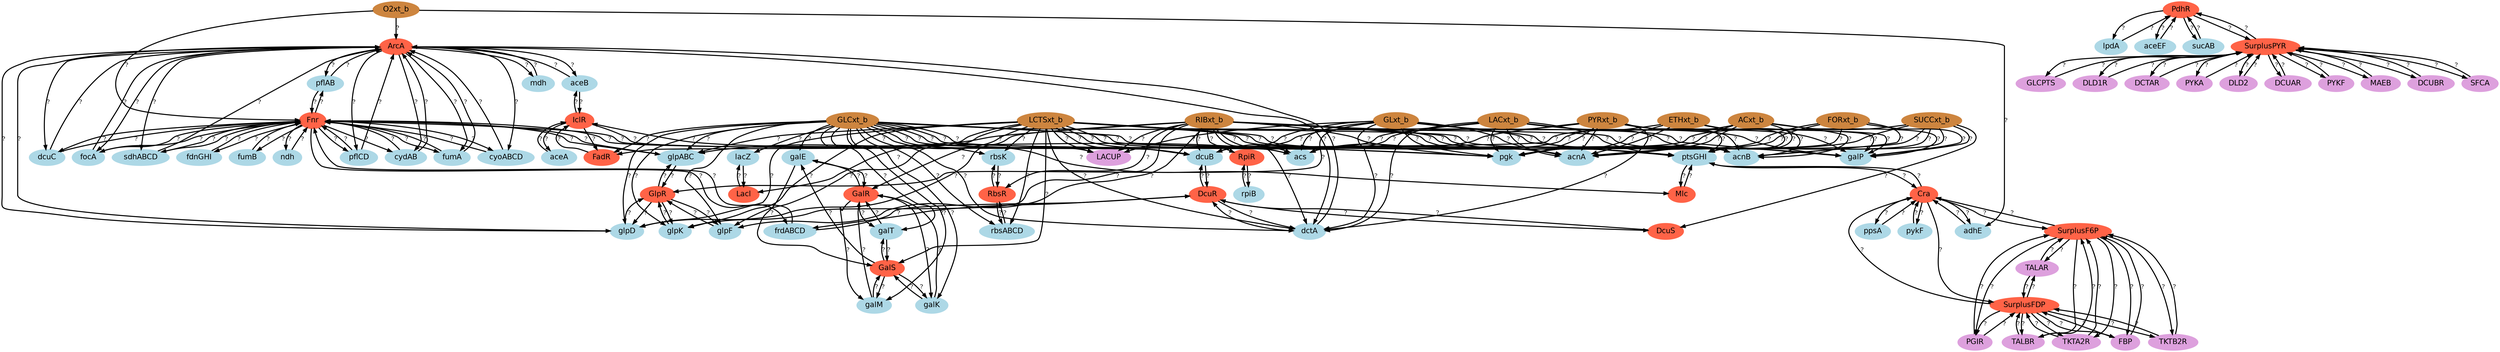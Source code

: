 digraph  {
ArcA [color=tomato, fillcolor=tomato, fontname=Helvetica, fontsize=18, shape=ellipse, style="filled, bold"];
pflAB [color=lightblue, fillcolor=lightblue, fontname=Helvetica, fontsize=18, shape=ellipse, style="filled, bold"];
glpD [color=lightblue, fillcolor=lightblue, fontname=Helvetica, fontsize=18, shape=ellipse, style="filled, bold"];
sdhABCD [color=lightblue, fillcolor=lightblue, fontname=Helvetica, fontsize=18, shape=ellipse, style="filled, bold"];
cyoABCD [color=lightblue, fillcolor=lightblue, fontname=Helvetica, fontsize=18, shape=ellipse, style="filled, bold"];
pflCD [color=lightblue, fillcolor=lightblue, fontname=Helvetica, fontsize=18, shape=ellipse, style="filled, bold"];
focA [color=lightblue, fillcolor=lightblue, fontname=Helvetica, fontsize=18, shape=ellipse, style="filled, bold"];
cydAB [color=lightblue, fillcolor=lightblue, fontname=Helvetica, fontsize=18, shape=ellipse, style="filled, bold"];
mdh [color=lightblue, fillcolor=lightblue, fontname=Helvetica, fontsize=18, shape=ellipse, style="filled, bold"];
fumA [color=lightblue, fillcolor=lightblue, fontname=Helvetica, fontsize=18, shape=ellipse, style="filled, bold"];
aceB [color=lightblue, fillcolor=lightblue, fontname=Helvetica, fontsize=18, shape=ellipse, style="filled, bold"];
dctA [color=lightblue, fillcolor=lightblue, fontname=Helvetica, fontsize=18, shape=ellipse, style="filled, bold"];
dcuC [color=lightblue, fillcolor=lightblue, fontname=Helvetica, fontsize=18, shape=ellipse, style="filled, bold"];
Cra [color=tomato, fillcolor=tomato, fontname=Helvetica, fontsize=18, shape=ellipse, style="filled, bold"];
pykF [color=lightblue, fillcolor=lightblue, fontname=Helvetica, fontsize=18, shape=ellipse, style="filled, bold"];
ppsA [color=lightblue, fillcolor=lightblue, fontname=Helvetica, fontsize=18, shape=ellipse, style="filled, bold"];
ptsGHI [color=lightblue, fillcolor=lightblue, fontname=Helvetica, fontsize=18, shape=ellipse, style="filled, bold"];
adhE [color=lightblue, fillcolor=lightblue, fontname=Helvetica, fontsize=18, shape=ellipse, style="filled, bold"];
DcuR [color=tomato, fillcolor=tomato, fontname=Helvetica, fontsize=18, shape=ellipse, style="filled, bold"];
dcuB [color=lightblue, fillcolor=lightblue, fontname=Helvetica, fontsize=18, shape=ellipse, style="filled, bold"];
frdABCD [color=lightblue, fillcolor=lightblue, fontname=Helvetica, fontsize=18, shape=ellipse, style="filled, bold"];
DcuS [color=tomato, fillcolor=tomato, fontname=Helvetica, fontsize=18, shape=ellipse, style="filled, bold"];
FadR [color=tomato, fillcolor=tomato, fontname=Helvetica, fontsize=18, shape=ellipse, style="filled, bold"];
IclR [color=tomato, fillcolor=tomato, fontname=Helvetica, fontsize=18, shape=ellipse, style="filled, bold"];
Fnr [color=tomato, fillcolor=tomato, fontname=Helvetica, fontsize=18, shape=ellipse, style="filled, bold"];
fdnGHI [color=lightblue, fillcolor=lightblue, fontname=Helvetica, fontsize=18, shape=ellipse, style="filled, bold"];
fumB [color=lightblue, fillcolor=lightblue, fontname=Helvetica, fontsize=18, shape=ellipse, style="filled, bold"];
glpABC [color=lightblue, fillcolor=lightblue, fontname=Helvetica, fontsize=18, shape=ellipse, style="filled, bold"];
ndh [color=lightblue, fillcolor=lightblue, fontname=Helvetica, fontsize=18, shape=ellipse, style="filled, bold"];
GalR [color=tomato, fillcolor=tomato, fontname=Helvetica, fontsize=18, shape=ellipse, style="filled, bold"];
galE [color=lightblue, fillcolor=lightblue, fontname=Helvetica, fontsize=18, shape=ellipse, style="filled, bold"];
galM [color=lightblue, fillcolor=lightblue, fontname=Helvetica, fontsize=18, shape=ellipse, style="filled, bold"];
galK [color=lightblue, fillcolor=lightblue, fontname=Helvetica, fontsize=18, shape=ellipse, style="filled, bold"];
galT [color=lightblue, fillcolor=lightblue, fontname=Helvetica, fontsize=18, shape=ellipse, style="filled, bold"];
GalS [color=tomato, fillcolor=tomato, fontname=Helvetica, fontsize=18, shape=ellipse, style="filled, bold"];
GlpR [color=tomato, fillcolor=tomato, fontname=Helvetica, fontsize=18, shape=ellipse, style="filled, bold"];
glpK [color=lightblue, fillcolor=lightblue, fontname=Helvetica, fontsize=18, shape=ellipse, style="filled, bold"];
glpF [color=lightblue, fillcolor=lightblue, fontname=Helvetica, fontsize=18, shape=ellipse, style="filled, bold"];
aceA [color=lightblue, fillcolor=lightblue, fontname=Helvetica, fontsize=18, shape=ellipse, style="filled, bold"];
acs [color=lightblue, fillcolor=lightblue, fontname=Helvetica, fontsize=18, shape=ellipse, style="filled, bold"];
Lacl [color=tomato, fillcolor=tomato, fontname=Helvetica, fontsize=18, shape=ellipse, style="filled, bold"];
lacZ [color=lightblue, fillcolor=lightblue, fontname=Helvetica, fontsize=18, shape=ellipse, style="filled, bold"];
Mlc [color=tomato, fillcolor=tomato, fontname=Helvetica, fontsize=18, shape=ellipse, style="filled, bold"];
PdhR [color=tomato, fillcolor=tomato, fontname=Helvetica, fontsize=18, shape=ellipse, style="filled, bold"];
lpdA [color=lightblue, fillcolor=lightblue, fontname=Helvetica, fontsize=18, shape=ellipse, style="filled, bold"];
aceEF [color=lightblue, fillcolor=lightblue, fontname=Helvetica, fontsize=18, shape=ellipse, style="filled, bold"];
sucAB [color=lightblue, fillcolor=lightblue, fontname=Helvetica, fontsize=18, shape=ellipse, style="filled, bold"];
RbsR [color=tomato, fillcolor=tomato, fontname=Helvetica, fontsize=18, shape=ellipse, style="filled, bold"];
rbsK [color=lightblue, fillcolor=lightblue, fontname=Helvetica, fontsize=18, shape=ellipse, style="filled, bold"];
rbsABCD [color=lightblue, fillcolor=lightblue, fontname=Helvetica, fontsize=18, shape=ellipse, style="filled, bold"];
RpiR [color=tomato, fillcolor=tomato, fontname=Helvetica, fontsize=18, shape=ellipse, style="filled, bold"];
rpiB [color=lightblue, fillcolor=lightblue, fontname=Helvetica, fontsize=18, shape=ellipse, style="filled, bold"];
SurplusFDP [color=tomato, fillcolor=tomato, fontname=Helvetica, fontsize=18, shape=ellipse, style="filled, bold"];
SurplusF6P [color=tomato, fillcolor=tomato, fontname=Helvetica, fontsize=18, shape=ellipse, style="filled, bold"];
SurplusPYR [color=tomato, fillcolor=tomato, fontname=Helvetica, fontsize=18, shape=ellipse, style="filled, bold"];
GLCxt_b [color=peru, fillcolor=peru, fontname=Helvetica, fontsize=18, shape=ellipse, style="filled, bold"];
galP [color=lightblue, fillcolor=lightblue, fontname=Helvetica, fontsize=18, shape=ellipse, style="filled, bold"];
acnB [color=lightblue, fillcolor=lightblue, fontname=Helvetica, fontsize=18, shape=ellipse, style="filled, bold"];
acnA [color=lightblue, fillcolor=lightblue, fontname=Helvetica, fontsize=18, shape=ellipse, style="filled, bold"];
pgk [color=lightblue, fillcolor=lightblue, fontname=Helvetica, fontsize=18, shape=ellipse, style="filled, bold"];
LACUP [color=plum, fillcolor=plum, fontname=Helvetica, fontsize=18, shape=ellipse, style="filled, bold"];
RIBxt_b [color=peru, fillcolor=peru, fontname=Helvetica, fontsize=18, shape=ellipse, style="filled, bold"];
PGIR [color=plum, fillcolor=plum, fontname=Helvetica, fontsize=18, shape=ellipse, style="filled, bold"];
O2xt_b [color=peru, fillcolor=peru, fontname=Helvetica, fontsize=18, shape=ellipse, style="filled, bold"];
LACxt_b [color=peru, fillcolor=peru, fontname=Helvetica, fontsize=18, shape=ellipse, style="filled, bold"];
ACxt_b [color=peru, fillcolor=peru, fontname=Helvetica, fontsize=18, shape=ellipse, style="filled, bold"];
GLCPTS [color=plum, fillcolor=plum, fontname=Helvetica, fontsize=18, shape=ellipse, style="filled, bold"];
ETHxt_b [color=peru, fillcolor=peru, fontname=Helvetica, fontsize=18, shape=ellipse, style="filled, bold"];
LCTSxt_b [color=peru, fillcolor=peru, fontname=Helvetica, fontsize=18, shape=ellipse, style="filled, bold"];
SUCCxt_b [color=peru, fillcolor=peru, fontname=Helvetica, fontsize=18, shape=ellipse, style="filled, bold"];
DLD1R [color=plum, fillcolor=plum, fontname=Helvetica, fontsize=18, shape=ellipse, style="filled, bold"];
PYRxt_b [color=peru, fillcolor=peru, fontname=Helvetica, fontsize=18, shape=ellipse, style="filled, bold"];
FORxt_b [color=peru, fillcolor=peru, fontname=Helvetica, fontsize=18, shape=ellipse, style="filled, bold"];
GLxt_b [color=peru, fillcolor=peru, fontname=Helvetica, fontsize=18, shape=ellipse, style="filled, bold"];
DCTAR [color=plum, fillcolor=plum, fontname=Helvetica, fontsize=18, shape=ellipse, style="filled, bold"];
PYKA [color=plum, fillcolor=plum, fontname=Helvetica, fontsize=18, shape=ellipse, style="filled, bold"];
TKTA2R [color=plum, fillcolor=plum, fontname=Helvetica, fontsize=18, shape=ellipse, style="filled, bold"];
TKTB2R [color=plum, fillcolor=plum, fontname=Helvetica, fontsize=18, shape=ellipse, style="filled, bold"];
DLD2 [color=plum, fillcolor=plum, fontname=Helvetica, fontsize=18, shape=ellipse, style="filled, bold"];
DCUAR [color=plum, fillcolor=plum, fontname=Helvetica, fontsize=18, shape=ellipse, style="filled, bold"];
TALBR [color=plum, fillcolor=plum, fontname=Helvetica, fontsize=18, shape=ellipse, style="filled, bold"];
PYKF [color=plum, fillcolor=plum, fontname=Helvetica, fontsize=18, shape=ellipse, style="filled, bold"];
FBP [color=plum, fillcolor=plum, fontname=Helvetica, fontsize=18, shape=ellipse, style="filled, bold"];
TALAR [color=plum, fillcolor=plum, fontname=Helvetica, fontsize=18, shape=ellipse, style="filled, bold"];
MAEB [color=plum, fillcolor=plum, fontname=Helvetica, fontsize=18, shape=ellipse, style="filled, bold"];
DCUBR [color=plum, fillcolor=plum, fontname=Helvetica, fontsize=18, shape=ellipse, style="filled, bold"];
SFCA [color=plum, fillcolor=plum, fontname=Helvetica, fontsize=18, shape=ellipse, style="filled, bold"];
ArcA -> pflAB  [arrowhead=normal, color=black, dir=forward, key=0, label="?", penwidth="2.5", sign=0];
ArcA -> glpD  [arrowhead=normal, color=black, dir=forward, key=0, label="?", penwidth="2.5", sign=0];
ArcA -> sdhABCD  [arrowhead=normal, color=black, dir=forward, key=0, label="?", penwidth="2.5", sign=0];
ArcA -> cyoABCD  [arrowhead=normal, color=black, dir=forward, key=0, label="?", penwidth="2.5", sign=0];
ArcA -> pflCD  [arrowhead=normal, color=black, dir=forward, key=0, label="?", penwidth="2.5", sign=0];
ArcA -> focA  [arrowhead=normal, color=black, dir=forward, key=0, label="?", penwidth="2.5", sign=0];
ArcA -> cydAB  [arrowhead=normal, color=black, dir=forward, key=0, label="?", penwidth="2.5", sign=0];
ArcA -> mdh  [arrowhead=normal, color=black, dir=forward, key=0, label="?", penwidth="2.5", sign=0];
ArcA -> fumA  [arrowhead=normal, color=black, dir=forward, key=0, label="?", penwidth="2.5", sign=0];
ArcA -> aceB  [arrowhead=normal, color=black, dir=forward, key=0, label="?", penwidth="2.5", sign=0];
ArcA -> dctA  [arrowhead=normal, color=black, dir=forward, key=0, label="?", penwidth="2.5", sign=0];
ArcA -> dcuC  [arrowhead=normal, color=black, dir=forward, key=0, label="?", penwidth="2.5", sign=0];
pflAB -> ArcA  [arrowhead=normal, color=black, dir=forward, key=0, label="?", penwidth="2.5", sign=0];
pflAB -> Fnr  [arrowhead=normal, color=black, dir=forward, key=0, label="?", penwidth="2.5", sign=0];
glpD -> ArcA  [arrowhead=normal, color=black, dir=forward, key=0, label="?", penwidth="2.5", sign=0];
glpD -> GlpR  [arrowhead=normal, color=black, dir=forward, key=0, label="?", penwidth="2.5", sign=0];
sdhABCD -> ArcA  [arrowhead=normal, color=black, dir=forward, key=0, label="?", penwidth="2.5", sign=0];
sdhABCD -> Fnr  [arrowhead=normal, color=black, dir=forward, key=0, label="?", penwidth="2.5", sign=0];
cyoABCD -> ArcA  [arrowhead=normal, color=black, dir=forward, key=0, label="?", penwidth="2.5", sign=0];
cyoABCD -> Fnr  [arrowhead=normal, color=black, dir=forward, key=0, label="?", penwidth="2.5", sign=0];
pflCD -> ArcA  [arrowhead=normal, color=black, dir=forward, key=0, label="?", penwidth="2.5", sign=0];
pflCD -> Fnr  [arrowhead=normal, color=black, dir=forward, key=0, label="?", penwidth="2.5", sign=0];
focA -> ArcA  [arrowhead=normal, color=black, dir=forward, key=0, label="?", penwidth="2.5", sign=0];
focA -> Fnr  [arrowhead=normal, color=black, dir=forward, key=0, label="?", penwidth="2.5", sign=0];
cydAB -> ArcA  [arrowhead=normal, color=black, dir=forward, key=0, label="?", penwidth="2.5", sign=0];
cydAB -> Fnr  [arrowhead=normal, color=black, dir=forward, key=0, label="?", penwidth="2.5", sign=0];
mdh -> ArcA  [arrowhead=normal, color=black, dir=forward, key=0, label="?", penwidth="2.5", sign=0];
fumA -> ArcA  [arrowhead=normal, color=black, dir=forward, key=0, label="?", penwidth="2.5", sign=0];
fumA -> Fnr  [arrowhead=normal, color=black, dir=forward, key=0, label="?", penwidth="2.5", sign=0];
aceB -> ArcA  [arrowhead=normal, color=black, dir=forward, key=0, label="?", penwidth="2.5", sign=0];
aceB -> IclR  [arrowhead=normal, color=black, dir=forward, key=0, label="?", penwidth="2.5", sign=0];
dctA -> ArcA  [arrowhead=normal, color=black, dir=forward, key=0, label="?", penwidth="2.5", sign=0];
dctA -> DcuR  [arrowhead=normal, color=black, dir=forward, key=0, label="?", penwidth="2.5", sign=0];
dcuC -> ArcA  [arrowhead=normal, color=black, dir=forward, key=0, label="?", penwidth="2.5", sign=0];
dcuC -> Fnr  [arrowhead=normal, color=black, dir=forward, key=0, label="?", penwidth="2.5", sign=0];
Cra -> pykF  [arrowhead=normal, color=black, dir=forward, key=0, label="?", penwidth="2.5", sign=0];
Cra -> ppsA  [arrowhead=normal, color=black, dir=forward, key=0, label="?", penwidth="2.5", sign=0];
Cra -> ptsGHI  [arrowhead=normal, color=black, dir=forward, key=0, label="?", penwidth="2.5", sign=0];
Cra -> adhE  [arrowhead=normal, color=black, dir=forward, key=0, label="?", penwidth="2.5", sign=0];
Cra -> SurplusFDP  [arrowhead=normal, color=black, dir=forward, key=0, label="?", penwidth="2.5", sign=0];
Cra -> SurplusF6P  [arrowhead=normal, color=black, dir=forward, key=0, label="?", penwidth="2.5", sign=0];
pykF -> Cra  [arrowhead=normal, color=black, dir=forward, key=0, label="?", penwidth="2.5", sign=0];
ppsA -> Cra  [arrowhead=normal, color=black, dir=forward, key=0, label="?", penwidth="2.5", sign=0];
ptsGHI -> Cra  [arrowhead=normal, color=black, dir=forward, key=0, label="?", penwidth="2.5", sign=0];
ptsGHI -> Mlc  [arrowhead=normal, color=black, dir=forward, key=0, label="?", penwidth="2.5", sign=0];
adhE -> Cra  [arrowhead=normal, color=black, dir=forward, key=0, label="?", penwidth="2.5", sign=0];
DcuR -> dcuB  [arrowhead=normal, color=black, dir=forward, key=0, label="?", penwidth="2.5", sign=0];
DcuR -> dctA  [arrowhead=normal, color=black, dir=forward, key=0, label="?", penwidth="2.5", sign=0];
DcuR -> frdABCD  [arrowhead=normal, color=black, dir=forward, key=0, label="?", penwidth="2.5", sign=0];
DcuR -> DcuS  [arrowhead=normal, color=black, dir=forward, key=0, label="?", penwidth="2.5", sign=0];
dcuB -> DcuR  [arrowhead=normal, color=black, dir=forward, key=0, label="?", penwidth="2.5", sign=0];
dcuB -> Fnr  [arrowhead=normal, color=black, dir=forward, key=0, label="?", penwidth="2.5", sign=0];
frdABCD -> DcuR  [arrowhead=normal, color=black, dir=forward, key=0, label="?", penwidth="2.5", sign=0];
frdABCD -> Fnr  [arrowhead=normal, color=black, dir=forward, key=0, label="?", penwidth="2.5", sign=0];
DcuS -> DcuR  [arrowhead=normal, color=black, dir=forward, key=0, label="?", penwidth="2.5", sign=0];
FadR -> IclR  [arrowhead=normal, color=black, dir=forward, key=0, label="?", penwidth="2.5", sign=0];
IclR -> FadR  [arrowhead=normal, color=black, dir=forward, key=0, label="?", penwidth="2.5", sign=0];
IclR -> aceB  [arrowhead=normal, color=black, dir=forward, key=0, label="?", penwidth="2.5", sign=0];
IclR -> aceA  [arrowhead=normal, color=black, dir=forward, key=0, label="?", penwidth="2.5", sign=0];
IclR -> acs  [arrowhead=normal, color=black, dir=forward, key=0, label="?", penwidth="2.5", sign=0];
Fnr -> frdABCD  [arrowhead=normal, color=black, dir=forward, key=0, label="?", penwidth="2.5", sign=0];
Fnr -> cydAB  [arrowhead=normal, color=black, dir=forward, key=0, label="?", penwidth="2.5", sign=0];
Fnr -> dcuC  [arrowhead=normal, color=black, dir=forward, key=0, label="?", penwidth="2.5", sign=0];
Fnr -> fdnGHI  [arrowhead=normal, color=black, dir=forward, key=0, label="?", penwidth="2.5", sign=0];
Fnr -> pflAB  [arrowhead=normal, color=black, dir=forward, key=0, label="?", penwidth="2.5", sign=0];
Fnr -> pflCD  [arrowhead=normal, color=black, dir=forward, key=0, label="?", penwidth="2.5", sign=0];
Fnr -> cyoABCD  [arrowhead=normal, color=black, dir=forward, key=0, label="?", penwidth="2.5", sign=0];
Fnr -> fumB  [arrowhead=normal, color=black, dir=forward, key=0, label="?", penwidth="2.5", sign=0];
Fnr -> sdhABCD  [arrowhead=normal, color=black, dir=forward, key=0, label="?", penwidth="2.5", sign=0];
Fnr -> focA  [arrowhead=normal, color=black, dir=forward, key=0, label="?", penwidth="2.5", sign=0];
Fnr -> glpABC  [arrowhead=normal, color=black, dir=forward, key=0, label="?", penwidth="2.5", sign=0];
Fnr -> dcuB  [arrowhead=normal, color=black, dir=forward, key=0, label="?", penwidth="2.5", sign=0];
Fnr -> fumA  [arrowhead=normal, color=black, dir=forward, key=0, label="?", penwidth="2.5", sign=0];
Fnr -> ndh  [arrowhead=normal, color=black, dir=forward, key=0, label="?", penwidth="2.5", sign=0];
fdnGHI -> Fnr  [arrowhead=normal, color=black, dir=forward, key=0, label="?", penwidth="2.5", sign=0];
fumB -> Fnr  [arrowhead=normal, color=black, dir=forward, key=0, label="?", penwidth="2.5", sign=0];
glpABC -> Fnr  [arrowhead=normal, color=black, dir=forward, key=0, label="?", penwidth="2.5", sign=0];
glpABC -> GlpR  [arrowhead=normal, color=black, dir=forward, key=0, label="?", penwidth="2.5", sign=0];
ndh -> Fnr  [arrowhead=normal, color=black, dir=forward, key=0, label="?", penwidth="2.5", sign=0];
GalR -> galE  [arrowhead=normal, color=black, dir=forward, key=0, label="?", penwidth="2.5", sign=0];
GalR -> galM  [arrowhead=normal, color=black, dir=forward, key=0, label="?", penwidth="2.5", sign=0];
GalR -> galK  [arrowhead=normal, color=black, dir=forward, key=0, label="?", penwidth="2.5", sign=0];
GalR -> galT  [arrowhead=normal, color=black, dir=forward, key=0, label="?", penwidth="2.5", sign=0];
galE -> GalR  [arrowhead=normal, color=black, dir=forward, key=0, label="?", penwidth="2.5", sign=0];
galE -> GalS  [arrowhead=normal, color=black, dir=forward, key=0, label="?", penwidth="2.5", sign=0];
galM -> GalR  [arrowhead=normal, color=black, dir=forward, key=0, label="?", penwidth="2.5", sign=0];
galM -> GalS  [arrowhead=normal, color=black, dir=forward, key=0, label="?", penwidth="2.5", sign=0];
galK -> GalR  [arrowhead=normal, color=black, dir=forward, key=0, label="?", penwidth="2.5", sign=0];
galK -> GalS  [arrowhead=normal, color=black, dir=forward, key=0, label="?", penwidth="2.5", sign=0];
galT -> GalR  [arrowhead=normal, color=black, dir=forward, key=0, label="?", penwidth="2.5", sign=0];
galT -> GalS  [arrowhead=normal, color=black, dir=forward, key=0, label="?", penwidth="2.5", sign=0];
GalS -> galM  [arrowhead=normal, color=black, dir=forward, key=0, label="?", penwidth="2.5", sign=0];
GalS -> galK  [arrowhead=normal, color=black, dir=forward, key=0, label="?", penwidth="2.5", sign=0];
GalS -> galT  [arrowhead=normal, color=black, dir=forward, key=0, label="?", penwidth="2.5", sign=0];
GalS -> galE  [arrowhead=normal, color=black, dir=forward, key=0, label="?", penwidth="2.5", sign=0];
GlpR -> glpD  [arrowhead=normal, color=black, dir=forward, key=0, label="?", penwidth="2.5", sign=0];
GlpR -> glpK  [arrowhead=normal, color=black, dir=forward, key=0, label="?", penwidth="2.5", sign=0];
GlpR -> glpABC  [arrowhead=normal, color=black, dir=forward, key=0, label="?", penwidth="2.5", sign=0];
GlpR -> glpF  [arrowhead=normal, color=black, dir=forward, key=0, label="?", penwidth="2.5", sign=0];
glpK -> GlpR  [arrowhead=normal, color=black, dir=forward, key=0, label="?", penwidth="2.5", sign=0];
glpF -> GlpR  [arrowhead=normal, color=black, dir=forward, key=0, label="?", penwidth="2.5", sign=0];
aceA -> IclR  [arrowhead=normal, color=black, dir=forward, key=0, label="?", penwidth="2.5", sign=0];
acs -> IclR  [arrowhead=normal, color=black, dir=forward, key=0, label="?", penwidth="2.5", sign=0];
Lacl -> lacZ  [arrowhead=normal, color=black, dir=forward, key=0, label="?", penwidth="2.5", sign=0];
lacZ -> Lacl  [arrowhead=normal, color=black, dir=forward, key=0, label="?", penwidth="2.5", sign=0];
Mlc -> ptsGHI  [arrowhead=normal, color=black, dir=forward, key=0, label="?", penwidth="2.5", sign=0];
PdhR -> lpdA  [arrowhead=normal, color=black, dir=forward, key=0, label="?", penwidth="2.5", sign=0];
PdhR -> aceEF  [arrowhead=normal, color=black, dir=forward, key=0, label="?", penwidth="2.5", sign=0];
PdhR -> sucAB  [arrowhead=normal, color=black, dir=forward, key=0, label="?", penwidth="2.5", sign=0];
PdhR -> SurplusPYR  [arrowhead=normal, color=black, dir=forward, key=0, label="?", penwidth="2.5", sign=0];
lpdA -> PdhR  [arrowhead=normal, color=black, dir=forward, key=0, label="?", penwidth="2.5", sign=0];
aceEF -> PdhR  [arrowhead=normal, color=black, dir=forward, key=0, label="?", penwidth="2.5", sign=0];
sucAB -> PdhR  [arrowhead=normal, color=black, dir=forward, key=0, label="?", penwidth="2.5", sign=0];
RbsR -> rbsK  [arrowhead=normal, color=black, dir=forward, key=0, label="?", penwidth="2.5", sign=0];
RbsR -> rbsABCD  [arrowhead=normal, color=black, dir=forward, key=0, label="?", penwidth="2.5", sign=0];
rbsK -> RbsR  [arrowhead=normal, color=black, dir=forward, key=0, label="?", penwidth="2.5", sign=0];
rbsABCD -> RbsR  [arrowhead=normal, color=black, dir=forward, key=0, label="?", penwidth="2.5", sign=0];
RpiR -> rpiB  [arrowhead=normal, color=black, dir=forward, key=0, label="?", penwidth="2.5", sign=0];
rpiB -> RpiR  [arrowhead=normal, color=black, dir=forward, key=0, label="?", penwidth="2.5", sign=0];
SurplusFDP -> Cra  [arrowhead=normal, color=black, dir=forward, key=0, label="?", penwidth="2.5", sign=0];
SurplusFDP -> PGIR  [arrowhead=normal, color=black, dir=forward, key=0, label="?", penwidth="2.5", sign=0];
SurplusFDP -> TKTA2R  [arrowhead=normal, color=black, dir=forward, key=0, label="?", penwidth="2.5", sign=0];
SurplusFDP -> TKTB2R  [arrowhead=normal, color=black, dir=forward, key=0, label="?", penwidth="2.5", sign=0];
SurplusFDP -> TALBR  [arrowhead=normal, color=black, dir=forward, key=0, label="?", penwidth="2.5", sign=0];
SurplusFDP -> FBP  [arrowhead=normal, color=black, dir=forward, key=0, label="?", penwidth="2.5", sign=0];
SurplusFDP -> TALAR  [arrowhead=normal, color=black, dir=forward, key=0, label="?", penwidth="2.5", sign=0];
SurplusF6P -> Cra  [arrowhead=normal, color=black, dir=forward, key=0, label="?", penwidth="2.5", sign=0];
SurplusF6P -> PGIR  [arrowhead=normal, color=black, dir=forward, key=0, label="?", penwidth="2.5", sign=0];
SurplusF6P -> TKTA2R  [arrowhead=normal, color=black, dir=forward, key=0, label="?", penwidth="2.5", sign=0];
SurplusF6P -> TKTB2R  [arrowhead=normal, color=black, dir=forward, key=0, label="?", penwidth="2.5", sign=0];
SurplusF6P -> TALBR  [arrowhead=normal, color=black, dir=forward, key=0, label="?", penwidth="2.5", sign=0];
SurplusF6P -> FBP  [arrowhead=normal, color=black, dir=forward, key=0, label="?", penwidth="2.5", sign=0];
SurplusF6P -> TALAR  [arrowhead=normal, color=black, dir=forward, key=0, label="?", penwidth="2.5", sign=0];
SurplusPYR -> PdhR  [arrowhead=normal, color=black, dir=forward, key=0, label="?", penwidth="2.5", sign=0];
SurplusPYR -> GLCPTS  [arrowhead=normal, color=black, dir=forward, key=0, label="?", penwidth="2.5", sign=0];
SurplusPYR -> DLD1R  [arrowhead=normal, color=black, dir=forward, key=0, label="?", penwidth="2.5", sign=0];
SurplusPYR -> DCTAR  [arrowhead=normal, color=black, dir=forward, key=0, label="?", penwidth="2.5", sign=0];
SurplusPYR -> PYKA  [arrowhead=normal, color=black, dir=forward, key=0, label="?", penwidth="2.5", sign=0];
SurplusPYR -> DLD2  [arrowhead=normal, color=black, dir=forward, key=0, label="?", penwidth="2.5", sign=0];
SurplusPYR -> DCUAR  [arrowhead=normal, color=black, dir=forward, key=0, label="?", penwidth="2.5", sign=0];
SurplusPYR -> PYKF  [arrowhead=normal, color=black, dir=forward, key=0, label="?", penwidth="2.5", sign=0];
SurplusPYR -> MAEB  [arrowhead=normal, color=black, dir=forward, key=0, label="?", penwidth="2.5", sign=0];
SurplusPYR -> DCUBR  [arrowhead=normal, color=black, dir=forward, key=0, label="?", penwidth="2.5", sign=0];
SurplusPYR -> SFCA  [arrowhead=normal, color=black, dir=forward, key=0, label="?", penwidth="2.5", sign=0];
GLCxt_b -> glpABC  [arrowhead=normal, color=black, dir=forward, key=0, label="?", penwidth="2.5", sign=0];
GLCxt_b -> ptsGHI  [arrowhead=normal, color=black, dir=forward, key=0, label="?", penwidth="2.5", sign=0];
GLCxt_b -> galE  [arrowhead=normal, color=black, dir=forward, key=0, label="?", penwidth="2.5", sign=0];
GLCxt_b -> dctA  [arrowhead=normal, color=black, dir=forward, key=0, label="?", penwidth="2.5", sign=0];
GLCxt_b -> acs  [arrowhead=normal, color=black, dir=forward, key=0, label="?", penwidth="2.5", sign=0];
GLCxt_b -> glpD  [arrowhead=normal, color=black, dir=forward, key=0, label="?", penwidth="2.5", sign=0];
GLCxt_b -> galP  [arrowhead=normal, color=black, dir=forward, key=0, label="?", penwidth="2.5", sign=0];
GLCxt_b -> acnB  [arrowhead=normal, color=black, dir=forward, key=0, label="?", penwidth="2.5", sign=0];
GLCxt_b -> galK  [arrowhead=normal, color=black, dir=forward, key=0, label="?", penwidth="2.5", sign=0];
GLCxt_b -> glpK  [arrowhead=normal, color=black, dir=forward, key=0, label="?", penwidth="2.5", sign=0];
GLCxt_b -> acnA  [arrowhead=normal, color=black, dir=forward, key=0, label="?", penwidth="2.5", sign=0];
GLCxt_b -> Mlc  [arrowhead=normal, color=black, dir=forward, key=0, label="?", penwidth="2.5", sign=0];
GLCxt_b -> lacZ  [arrowhead=normal, color=black, dir=forward, key=0, label="?", penwidth="2.5", sign=0];
GLCxt_b -> glpF  [arrowhead=normal, color=black, dir=forward, key=0, label="?", penwidth="2.5", sign=0];
GLCxt_b -> FadR  [arrowhead=normal, color=black, dir=forward, key=0, label="?", penwidth="2.5", sign=0];
GLCxt_b -> pgk  [arrowhead=normal, color=black, dir=forward, key=0, label="?", penwidth="2.5", sign=0];
GLCxt_b -> galT  [arrowhead=normal, color=black, dir=forward, key=0, label="?", penwidth="2.5", sign=0];
GLCxt_b -> dcuB  [arrowhead=normal, color=black, dir=forward, key=0, label="?", penwidth="2.5", sign=0];
GLCxt_b -> LACUP  [arrowhead=normal, color=black, dir=forward, key=0, label="?", penwidth="2.5", sign=0];
GLCxt_b -> galM  [arrowhead=normal, color=black, dir=forward, key=0, label="?", penwidth="2.5", sign=0];
GLCxt_b -> rbsK  [arrowhead=normal, color=black, dir=forward, key=0, label="?", penwidth="2.5", sign=0];
GLCxt_b -> rbsABCD  [arrowhead=normal, color=black, dir=forward, key=0, label="?", penwidth="2.5", sign=0];
RIBxt_b -> LACUP  [arrowhead=normal, color=black, dir=forward, key=0, label="?", penwidth="2.5", sign=0];
RIBxt_b -> ptsGHI  [arrowhead=normal, color=black, dir=forward, key=0, label="?", penwidth="2.5", sign=0];
RIBxt_b -> dctA  [arrowhead=normal, color=black, dir=forward, key=0, label="?", penwidth="2.5", sign=0];
RIBxt_b -> RpiR  [arrowhead=normal, color=black, dir=forward, key=0, label="?", penwidth="2.5", sign=0];
RIBxt_b -> acs  [arrowhead=normal, color=black, dir=forward, key=0, label="?", penwidth="2.5", sign=0];
RIBxt_b -> glpD  [arrowhead=normal, color=black, dir=forward, key=0, label="?", penwidth="2.5", sign=0];
RIBxt_b -> galP  [arrowhead=normal, color=black, dir=forward, key=0, label="?", penwidth="2.5", sign=0];
RIBxt_b -> dcuB  [arrowhead=normal, color=black, dir=forward, key=0, label="?", penwidth="2.5", sign=0];
RIBxt_b -> RbsR  [arrowhead=normal, color=black, dir=forward, key=0, label="?", penwidth="2.5", sign=0];
RIBxt_b -> acnA  [arrowhead=normal, color=black, dir=forward, key=0, label="?", penwidth="2.5", sign=0];
RIBxt_b -> glpK  [arrowhead=normal, color=black, dir=forward, key=0, label="?", penwidth="2.5", sign=0];
RIBxt_b -> glpF  [arrowhead=normal, color=black, dir=forward, key=0, label="?", penwidth="2.5", sign=0];
RIBxt_b -> glpABC  [arrowhead=normal, color=black, dir=forward, key=0, label="?", penwidth="2.5", sign=0];
RIBxt_b -> pgk  [arrowhead=normal, color=black, dir=forward, key=0, label="?", penwidth="2.5", sign=0];
RIBxt_b -> acnB  [arrowhead=normal, color=black, dir=forward, key=0, label="?", penwidth="2.5", sign=0];
PGIR -> SurplusFDP  [arrowhead=normal, color=black, dir=forward, key=0, label="?", penwidth="2.5", sign=0];
PGIR -> SurplusF6P  [arrowhead=normal, color=black, dir=forward, key=0, label="?", penwidth="2.5", sign=0];
O2xt_b -> Fnr  [arrowhead=normal, color=black, dir=forward, key=0, label="?", penwidth="2.5", sign=0];
O2xt_b -> ArcA  [arrowhead=normal, color=black, dir=forward, key=0, label="?", penwidth="2.5", sign=0];
O2xt_b -> adhE  [arrowhead=normal, color=black, dir=forward, key=0, label="?", penwidth="2.5", sign=0];
LACxt_b -> acnB  [arrowhead=normal, color=black, dir=forward, key=0, label="?", penwidth="2.5", sign=0];
LACxt_b -> acnA  [arrowhead=normal, color=black, dir=forward, key=0, label="?", penwidth="2.5", sign=0];
LACxt_b -> acs  [arrowhead=normal, color=black, dir=forward, key=0, label="?", penwidth="2.5", sign=0];
LACxt_b -> ptsGHI  [arrowhead=normal, color=black, dir=forward, key=0, label="?", penwidth="2.5", sign=0];
LACxt_b -> dctA  [arrowhead=normal, color=black, dir=forward, key=0, label="?", penwidth="2.5", sign=0];
LACxt_b -> dcuB  [arrowhead=normal, color=black, dir=forward, key=0, label="?", penwidth="2.5", sign=0];
LACxt_b -> galP  [arrowhead=normal, color=black, dir=forward, key=0, label="?", penwidth="2.5", sign=0];
LACxt_b -> pgk  [arrowhead=normal, color=black, dir=forward, key=0, label="?", penwidth="2.5", sign=0];
ACxt_b -> FadR  [arrowhead=normal, color=black, dir=forward, key=0, label="?", penwidth="2.5", sign=0];
ACxt_b -> galP  [arrowhead=normal, color=black, dir=forward, key=0, label="?", penwidth="2.5", sign=0];
ACxt_b -> acnB  [arrowhead=normal, color=black, dir=forward, key=0, label="?", penwidth="2.5", sign=0];
ACxt_b -> pgk  [arrowhead=normal, color=black, dir=forward, key=0, label="?", penwidth="2.5", sign=0];
ACxt_b -> ptsGHI  [arrowhead=normal, color=black, dir=forward, key=0, label="?", penwidth="2.5", sign=0];
ACxt_b -> acnA  [arrowhead=normal, color=black, dir=forward, key=0, label="?", penwidth="2.5", sign=0];
GLCPTS -> SurplusPYR  [arrowhead=normal, color=black, dir=forward, key=0, label="?", penwidth="2.5", sign=0];
ETHxt_b -> pgk  [arrowhead=normal, color=black, dir=forward, key=0, label="?", penwidth="2.5", sign=0];
ETHxt_b -> acs  [arrowhead=normal, color=black, dir=forward, key=0, label="?", penwidth="2.5", sign=0];
ETHxt_b -> ptsGHI  [arrowhead=normal, color=black, dir=forward, key=0, label="?", penwidth="2.5", sign=0];
ETHxt_b -> acnA  [arrowhead=normal, color=black, dir=forward, key=0, label="?", penwidth="2.5", sign=0];
ETHxt_b -> galP  [arrowhead=normal, color=black, dir=forward, key=0, label="?", penwidth="2.5", sign=0];
ETHxt_b -> acnB  [arrowhead=normal, color=black, dir=forward, key=0, label="?", penwidth="2.5", sign=0];
LCTSxt_b -> acnA  [arrowhead=normal, color=black, dir=forward, key=0, label="?", penwidth="2.5", sign=0];
LCTSxt_b -> glpK  [arrowhead=normal, color=black, dir=forward, key=0, label="?", penwidth="2.5", sign=0];
LCTSxt_b -> rbsABCD  [arrowhead=normal, color=black, dir=forward, key=0, label="?", penwidth="2.5", sign=0];
LCTSxt_b -> GalR  [arrowhead=normal, color=black, dir=forward, key=0, label="?", penwidth="2.5", sign=0];
LCTSxt_b -> ptsGHI  [arrowhead=normal, color=black, dir=forward, key=0, label="?", penwidth="2.5", sign=0];
LCTSxt_b -> glpF  [arrowhead=normal, color=black, dir=forward, key=0, label="?", penwidth="2.5", sign=0];
LCTSxt_b -> glpABC  [arrowhead=normal, color=black, dir=forward, key=0, label="?", penwidth="2.5", sign=0];
LCTSxt_b -> acnB  [arrowhead=normal, color=black, dir=forward, key=0, label="?", penwidth="2.5", sign=0];
LCTSxt_b -> LACUP  [arrowhead=normal, color=black, dir=forward, key=0, label="?", penwidth="2.5", sign=0];
LCTSxt_b -> dctA  [arrowhead=normal, color=black, dir=forward, key=0, label="?", penwidth="2.5", sign=0];
LCTSxt_b -> rbsK  [arrowhead=normal, color=black, dir=forward, key=0, label="?", penwidth="2.5", sign=0];
LCTSxt_b -> acs  [arrowhead=normal, color=black, dir=forward, key=0, label="?", penwidth="2.5", sign=0];
LCTSxt_b -> Lacl  [arrowhead=normal, color=black, dir=forward, key=0, label="?", penwidth="2.5", sign=0];
LCTSxt_b -> glpD  [arrowhead=normal, color=black, dir=forward, key=0, label="?", penwidth="2.5", sign=0];
LCTSxt_b -> galP  [arrowhead=normal, color=black, dir=forward, key=0, label="?", penwidth="2.5", sign=0];
LCTSxt_b -> dcuB  [arrowhead=normal, color=black, dir=forward, key=0, label="?", penwidth="2.5", sign=0];
LCTSxt_b -> GalS  [arrowhead=normal, color=black, dir=forward, key=0, label="?", penwidth="2.5", sign=0];
LCTSxt_b -> pgk  [arrowhead=normal, color=black, dir=forward, key=0, label="?", penwidth="2.5", sign=0];
SUCCxt_b -> pgk  [arrowhead=normal, color=black, dir=forward, key=0, label="?", penwidth="2.5", sign=0];
SUCCxt_b -> ptsGHI  [arrowhead=normal, color=black, dir=forward, key=0, label="?", penwidth="2.5", sign=0];
SUCCxt_b -> acnB  [arrowhead=normal, color=black, dir=forward, key=0, label="?", penwidth="2.5", sign=0];
SUCCxt_b -> acnA  [arrowhead=normal, color=black, dir=forward, key=0, label="?", penwidth="2.5", sign=0];
SUCCxt_b -> galP  [arrowhead=normal, color=black, dir=forward, key=0, label="?", penwidth="2.5", sign=0];
SUCCxt_b -> acs  [arrowhead=normal, color=black, dir=forward, key=0, label="?", penwidth="2.5", sign=0];
SUCCxt_b -> DcuS  [arrowhead=normal, color=black, dir=forward, key=0, label="?", penwidth="2.5", sign=0];
DLD1R -> SurplusPYR  [arrowhead=normal, color=black, dir=forward, key=0, label="?", penwidth="2.5", sign=0];
PYRxt_b -> acnB  [arrowhead=normal, color=black, dir=forward, key=0, label="?", penwidth="2.5", sign=0];
PYRxt_b -> pgk  [arrowhead=normal, color=black, dir=forward, key=0, label="?", penwidth="2.5", sign=0];
PYRxt_b -> acnA  [arrowhead=normal, color=black, dir=forward, key=0, label="?", penwidth="2.5", sign=0];
PYRxt_b -> ptsGHI  [arrowhead=normal, color=black, dir=forward, key=0, label="?", penwidth="2.5", sign=0];
PYRxt_b -> dcuB  [arrowhead=normal, color=black, dir=forward, key=0, label="?", penwidth="2.5", sign=0];
PYRxt_b -> dctA  [arrowhead=normal, color=black, dir=forward, key=0, label="?", penwidth="2.5", sign=0];
PYRxt_b -> acs  [arrowhead=normal, color=black, dir=forward, key=0, label="?", penwidth="2.5", sign=0];
PYRxt_b -> galP  [arrowhead=normal, color=black, dir=forward, key=0, label="?", penwidth="2.5", sign=0];
FORxt_b -> acnB  [arrowhead=normal, color=black, dir=forward, key=0, label="?", penwidth="2.5", sign=0];
FORxt_b -> pgk  [arrowhead=normal, color=black, dir=forward, key=0, label="?", penwidth="2.5", sign=0];
FORxt_b -> acnA  [arrowhead=normal, color=black, dir=forward, key=0, label="?", penwidth="2.5", sign=0];
FORxt_b -> ptsGHI  [arrowhead=normal, color=black, dir=forward, key=0, label="?", penwidth="2.5", sign=0];
FORxt_b -> galP  [arrowhead=normal, color=black, dir=forward, key=0, label="?", penwidth="2.5", sign=0];
GLxt_b -> LACUP  [arrowhead=normal, color=black, dir=forward, key=0, label="?", penwidth="2.5", sign=0];
GLxt_b -> pgk  [arrowhead=normal, color=black, dir=forward, key=0, label="?", penwidth="2.5", sign=0];
GLxt_b -> ptsGHI  [arrowhead=normal, color=black, dir=forward, key=0, label="?", penwidth="2.5", sign=0];
GLxt_b -> acnA  [arrowhead=normal, color=black, dir=forward, key=0, label="?", penwidth="2.5", sign=0];
GLxt_b -> GlpR  [arrowhead=normal, color=black, dir=forward, key=0, label="?", penwidth="2.5", sign=0];
GLxt_b -> acs  [arrowhead=normal, color=black, dir=forward, key=0, label="?", penwidth="2.5", sign=0];
GLxt_b -> dcuB  [arrowhead=normal, color=black, dir=forward, key=0, label="?", penwidth="2.5", sign=0];
GLxt_b -> galP  [arrowhead=normal, color=black, dir=forward, key=0, label="?", penwidth="2.5", sign=0];
GLxt_b -> dctA  [arrowhead=normal, color=black, dir=forward, key=0, label="?", penwidth="2.5", sign=0];
GLxt_b -> acnB  [arrowhead=normal, color=black, dir=forward, key=0, label="?", penwidth="2.5", sign=0];
DCTAR -> SurplusPYR  [arrowhead=normal, color=black, dir=forward, key=0, label="?", penwidth="2.5", sign=0];
PYKA -> SurplusPYR  [arrowhead=normal, color=black, dir=forward, key=0, label="?", penwidth="2.5", sign=0];
TKTA2R -> SurplusF6P  [arrowhead=normal, color=black, dir=forward, key=0, label="?", penwidth="2.5", sign=0];
TKTA2R -> SurplusFDP  [arrowhead=normal, color=black, dir=forward, key=0, label="?", penwidth="2.5", sign=0];
TKTB2R -> SurplusF6P  [arrowhead=normal, color=black, dir=forward, key=0, label="?", penwidth="2.5", sign=0];
TKTB2R -> SurplusFDP  [arrowhead=normal, color=black, dir=forward, key=0, label="?", penwidth="2.5", sign=0];
DLD2 -> SurplusPYR  [arrowhead=normal, color=black, dir=forward, key=0, label="?", penwidth="2.5", sign=0];
DCUAR -> SurplusPYR  [arrowhead=normal, color=black, dir=forward, key=0, label="?", penwidth="2.5", sign=0];
TALBR -> SurplusFDP  [arrowhead=normal, color=black, dir=forward, key=0, label="?", penwidth="2.5", sign=0];
TALBR -> SurplusF6P  [arrowhead=normal, color=black, dir=forward, key=0, label="?", penwidth="2.5", sign=0];
PYKF -> SurplusPYR  [arrowhead=normal, color=black, dir=forward, key=0, label="?", penwidth="2.5", sign=0];
FBP -> SurplusFDP  [arrowhead=normal, color=black, dir=forward, key=0, label="?", penwidth="2.5", sign=0];
FBP -> SurplusF6P  [arrowhead=normal, color=black, dir=forward, key=0, label="?", penwidth="2.5", sign=0];
TALAR -> SurplusF6P  [arrowhead=normal, color=black, dir=forward, key=0, label="?", penwidth="2.5", sign=0];
TALAR -> SurplusFDP  [arrowhead=normal, color=black, dir=forward, key=0, label="?", penwidth="2.5", sign=0];
MAEB -> SurplusPYR  [arrowhead=normal, color=black, dir=forward, key=0, label="?", penwidth="2.5", sign=0];
DCUBR -> SurplusPYR  [arrowhead=normal, color=black, dir=forward, key=0, label="?", penwidth="2.5", sign=0];
SFCA -> SurplusPYR  [arrowhead=normal, color=black, dir=forward, key=0, label="?", penwidth="2.5", sign=0];
}
